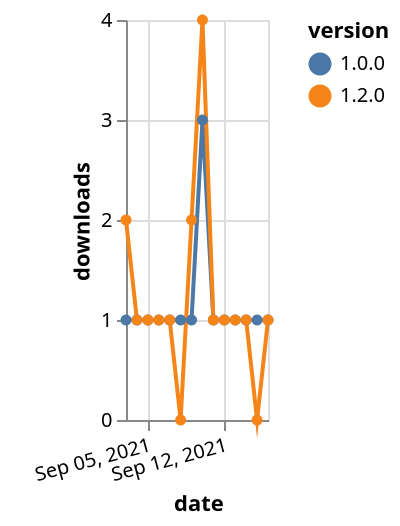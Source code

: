{"$schema": "https://vega.github.io/schema/vega-lite/v5.json", "description": "A simple bar chart with embedded data.", "data": {"values": [{"date": "2021-09-03", "total": 196, "delta": 1, "version": "1.0.0"}, {"date": "2021-09-04", "total": 197, "delta": 1, "version": "1.0.0"}, {"date": "2021-09-05", "total": 198, "delta": 1, "version": "1.0.0"}, {"date": "2021-09-06", "total": 199, "delta": 1, "version": "1.0.0"}, {"date": "2021-09-07", "total": 200, "delta": 1, "version": "1.0.0"}, {"date": "2021-09-08", "total": 201, "delta": 1, "version": "1.0.0"}, {"date": "2021-09-09", "total": 202, "delta": 1, "version": "1.0.0"}, {"date": "2021-09-10", "total": 205, "delta": 3, "version": "1.0.0"}, {"date": "2021-09-11", "total": 206, "delta": 1, "version": "1.0.0"}, {"date": "2021-09-12", "total": 207, "delta": 1, "version": "1.0.0"}, {"date": "2021-09-13", "total": 208, "delta": 1, "version": "1.0.0"}, {"date": "2021-09-14", "total": 209, "delta": 1, "version": "1.0.0"}, {"date": "2021-09-15", "total": 210, "delta": 1, "version": "1.0.0"}, {"date": "2021-09-16", "total": 211, "delta": 1, "version": "1.0.0"}, {"date": "2021-09-03", "total": 122, "delta": 2, "version": "1.2.0"}, {"date": "2021-09-04", "total": 123, "delta": 1, "version": "1.2.0"}, {"date": "2021-09-05", "total": 124, "delta": 1, "version": "1.2.0"}, {"date": "2021-09-06", "total": 125, "delta": 1, "version": "1.2.0"}, {"date": "2021-09-07", "total": 126, "delta": 1, "version": "1.2.0"}, {"date": "2021-09-08", "total": 126, "delta": 0, "version": "1.2.0"}, {"date": "2021-09-09", "total": 128, "delta": 2, "version": "1.2.0"}, {"date": "2021-09-10", "total": 132, "delta": 4, "version": "1.2.0"}, {"date": "2021-09-11", "total": 133, "delta": 1, "version": "1.2.0"}, {"date": "2021-09-12", "total": 134, "delta": 1, "version": "1.2.0"}, {"date": "2021-09-13", "total": 135, "delta": 1, "version": "1.2.0"}, {"date": "2021-09-14", "total": 136, "delta": 1, "version": "1.2.0"}, {"date": "2021-09-15", "total": 136, "delta": 0, "version": "1.2.0"}, {"date": "2021-09-16", "total": 137, "delta": 1, "version": "1.2.0"}]}, "width": "container", "mark": {"type": "line", "point": {"filled": true}}, "encoding": {"x": {"field": "date", "type": "temporal", "timeUnit": "yearmonthdate", "title": "date", "axis": {"labelAngle": -15}}, "y": {"field": "delta", "type": "quantitative", "title": "downloads"}, "color": {"field": "version", "type": "nominal"}, "tooltip": {"field": "delta"}}}